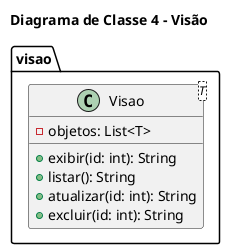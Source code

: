 @startuml Diagrama_Classe_4
title Diagrama de Classe 4 - Visão

package visao {
  class Visao<T> {
    -objetos: List<T>
    +exibir(id: int): String
    +listar(): String
    +atualizar(id: int): String
    +excluir(id: int): String
  }
}
@enduml

